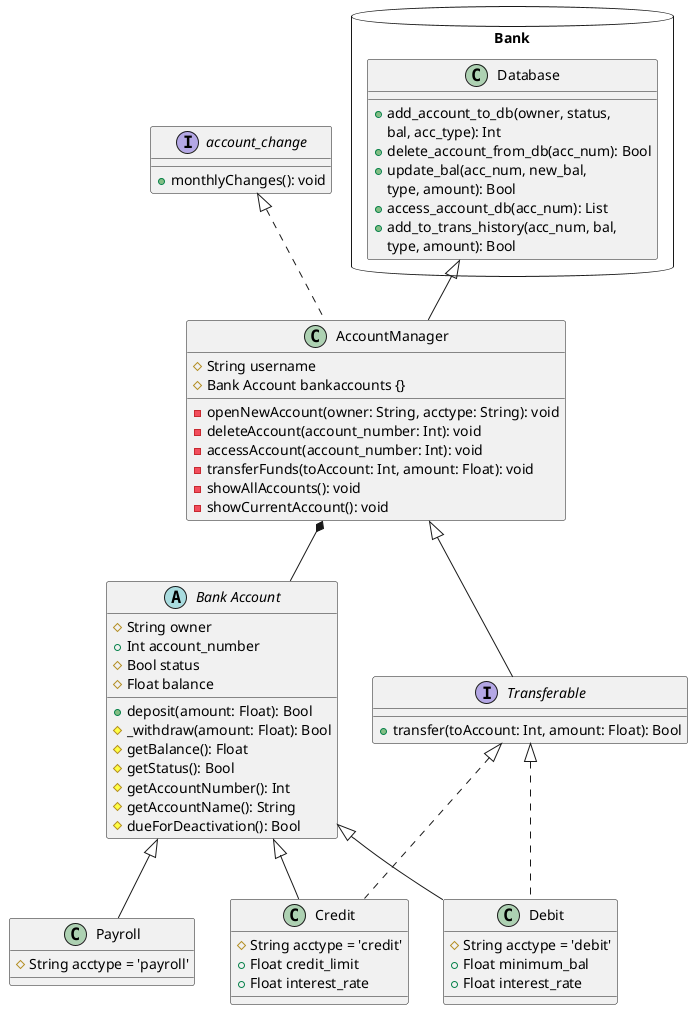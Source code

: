 @startuml Banking

abstract class "Bank Account" {
    #String owner
    +Int account_number
    #Bool status
    #Float balance
    +deposit(amount: Float): Bool
    #_withdraw(amount: Float): Bool
    #getBalance(): Float
    #getStatus(): Bool
    #getAccountNumber(): Int
    #getAccountName(): String
    #dueForDeactivation(): Bool
}

interface Transferable {
    +transfer(toAccount: Int, amount: Float): Bool
}

class Payroll {
    #String acctype = 'payroll'
}

class Debit {
    #String acctype = 'debit'
    +Float minimum_bal
    +Float interest_rate
}

class Credit {
    #String acctype = 'credit'
    +Float credit_limit
    +Float interest_rate
}

class AccountManager {
    #String username
    #Bank Account bankaccounts {}
    -openNewAccount(owner: String, acctype: String): void
    -deleteAccount(account_number: Int): void
    -accessAccount(account_number: Int): void
    -transferFunds(toAccount: Int, amount: Float): void
    -showAllAccounts(): void
    -showCurrentAccount(): void
}

package Bank <<Database>> {
    class Database {
        +add_account_to_db(owner, status, 
        bal, acc_type): Int
        +delete_account_from_db(acc_num): Bool
        +update_bal(acc_num, new_bal, 
        type, amount): Bool
        +access_account_db(acc_num): List
        +add_to_trans_history(acc_num, bal, 
        type, amount): Bool
    }
}

interface account_change {
    +monthlyChanges(): void
}

Database <|-- AccountManager
account_change <|.. AccountManager
AccountManager <|-- Transferable
AccountManager *-- "Bank Account"
"Bank Account" <|-- Payroll
"Bank Account" <|-- Debit
"Bank Account" <|-- Credit
Transferable <|.. Credit
Transferable <|.. Debit

@enduml